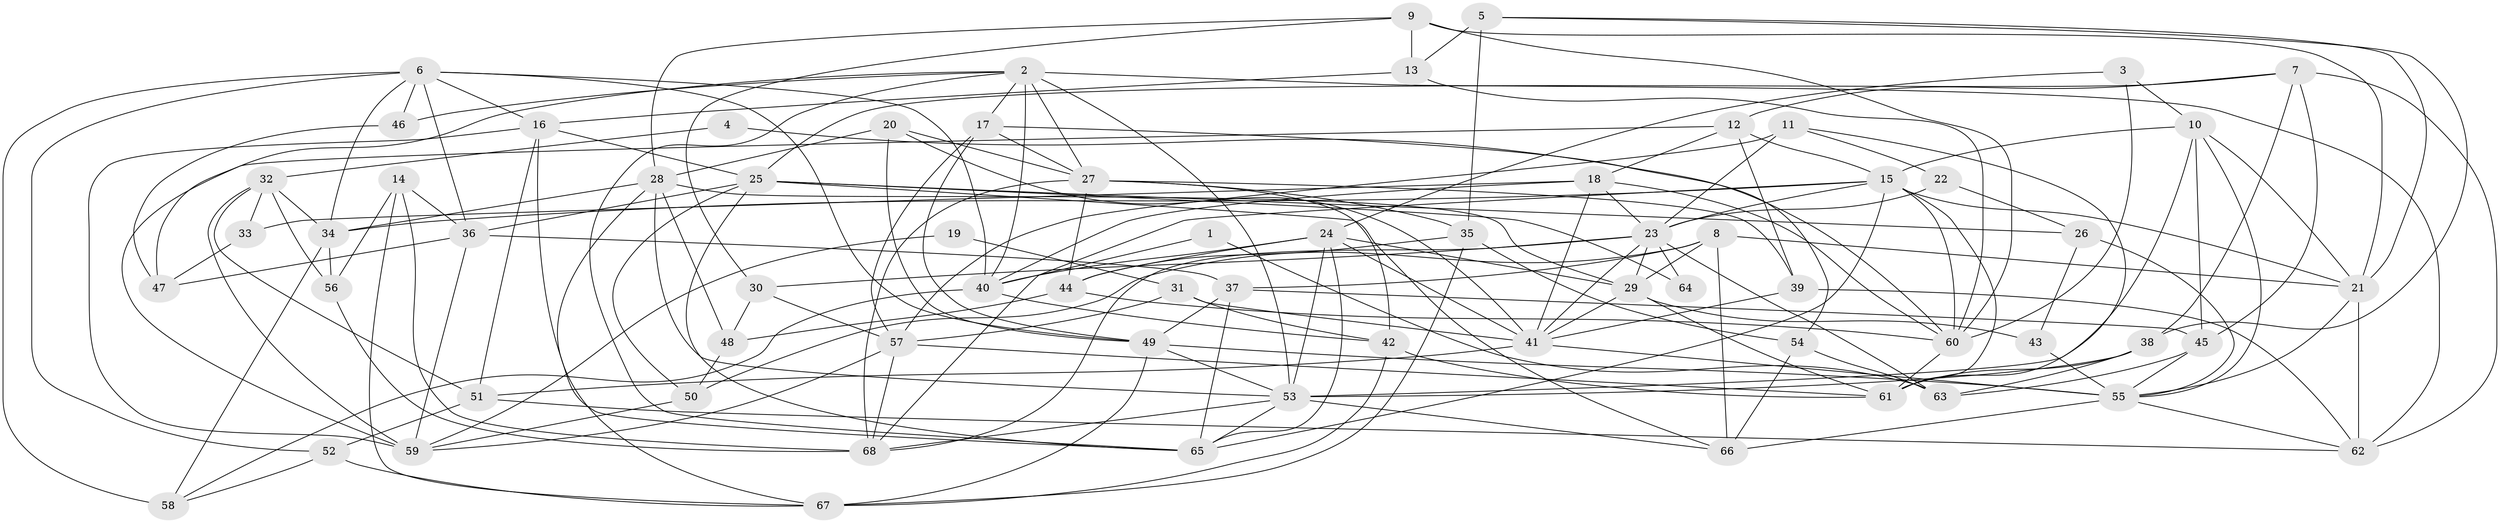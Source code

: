 // original degree distribution, {4: 0.362962962962963, 3: 0.2814814814814815, 2: 0.1037037037037037, 7: 0.05925925925925926, 8: 0.014814814814814815, 5: 0.1037037037037037, 6: 0.07407407407407407}
// Generated by graph-tools (version 1.1) at 2025/02/03/09/25 03:02:10]
// undirected, 68 vertices, 184 edges
graph export_dot {
graph [start="1"]
  node [color=gray90,style=filled];
  1;
  2;
  3;
  4;
  5;
  6;
  7;
  8;
  9;
  10;
  11;
  12;
  13;
  14;
  15;
  16;
  17;
  18;
  19;
  20;
  21;
  22;
  23;
  24;
  25;
  26;
  27;
  28;
  29;
  30;
  31;
  32;
  33;
  34;
  35;
  36;
  37;
  38;
  39;
  40;
  41;
  42;
  43;
  44;
  45;
  46;
  47;
  48;
  49;
  50;
  51;
  52;
  53;
  54;
  55;
  56;
  57;
  58;
  59;
  60;
  61;
  62;
  63;
  64;
  65;
  66;
  67;
  68;
  1 -- 40 [weight=1.0];
  1 -- 63 [weight=1.0];
  2 -- 17 [weight=1.0];
  2 -- 27 [weight=1.0];
  2 -- 40 [weight=1.0];
  2 -- 46 [weight=1.0];
  2 -- 47 [weight=1.0];
  2 -- 53 [weight=1.0];
  2 -- 62 [weight=2.0];
  2 -- 65 [weight=1.0];
  3 -- 10 [weight=1.0];
  3 -- 24 [weight=1.0];
  3 -- 60 [weight=2.0];
  4 -- 32 [weight=1.0];
  4 -- 60 [weight=1.0];
  5 -- 13 [weight=1.0];
  5 -- 21 [weight=1.0];
  5 -- 35 [weight=2.0];
  5 -- 38 [weight=1.0];
  6 -- 16 [weight=1.0];
  6 -- 34 [weight=1.0];
  6 -- 36 [weight=1.0];
  6 -- 40 [weight=1.0];
  6 -- 46 [weight=1.0];
  6 -- 49 [weight=1.0];
  6 -- 52 [weight=1.0];
  6 -- 58 [weight=1.0];
  7 -- 12 [weight=1.0];
  7 -- 25 [weight=1.0];
  7 -- 38 [weight=1.0];
  7 -- 45 [weight=1.0];
  7 -- 62 [weight=1.0];
  8 -- 21 [weight=2.0];
  8 -- 29 [weight=1.0];
  8 -- 37 [weight=1.0];
  8 -- 50 [weight=1.0];
  8 -- 66 [weight=1.0];
  9 -- 13 [weight=1.0];
  9 -- 21 [weight=1.0];
  9 -- 28 [weight=1.0];
  9 -- 30 [weight=1.0];
  9 -- 60 [weight=1.0];
  10 -- 15 [weight=1.0];
  10 -- 21 [weight=1.0];
  10 -- 45 [weight=1.0];
  10 -- 53 [weight=1.0];
  10 -- 55 [weight=1.0];
  11 -- 22 [weight=1.0];
  11 -- 23 [weight=1.0];
  11 -- 57 [weight=2.0];
  11 -- 61 [weight=1.0];
  12 -- 15 [weight=1.0];
  12 -- 18 [weight=1.0];
  12 -- 39 [weight=1.0];
  12 -- 59 [weight=1.0];
  13 -- 16 [weight=1.0];
  13 -- 60 [weight=1.0];
  14 -- 36 [weight=1.0];
  14 -- 56 [weight=1.0];
  14 -- 67 [weight=1.0];
  14 -- 68 [weight=2.0];
  15 -- 21 [weight=1.0];
  15 -- 23 [weight=1.0];
  15 -- 34 [weight=1.0];
  15 -- 60 [weight=1.0];
  15 -- 61 [weight=1.0];
  15 -- 65 [weight=1.0];
  15 -- 68 [weight=1.0];
  16 -- 25 [weight=1.0];
  16 -- 51 [weight=1.0];
  16 -- 59 [weight=1.0];
  16 -- 65 [weight=2.0];
  17 -- 27 [weight=1.0];
  17 -- 49 [weight=1.0];
  17 -- 54 [weight=1.0];
  17 -- 57 [weight=2.0];
  18 -- 23 [weight=1.0];
  18 -- 33 [weight=1.0];
  18 -- 40 [weight=1.0];
  18 -- 41 [weight=1.0];
  18 -- 60 [weight=1.0];
  19 -- 31 [weight=1.0];
  19 -- 59 [weight=1.0];
  20 -- 27 [weight=1.0];
  20 -- 28 [weight=1.0];
  20 -- 41 [weight=1.0];
  20 -- 49 [weight=1.0];
  21 -- 55 [weight=1.0];
  21 -- 62 [weight=2.0];
  22 -- 23 [weight=1.0];
  22 -- 26 [weight=1.0];
  23 -- 29 [weight=1.0];
  23 -- 30 [weight=1.0];
  23 -- 41 [weight=1.0];
  23 -- 63 [weight=1.0];
  23 -- 64 [weight=1.0];
  23 -- 68 [weight=1.0];
  24 -- 29 [weight=2.0];
  24 -- 40 [weight=1.0];
  24 -- 41 [weight=2.0];
  24 -- 44 [weight=1.0];
  24 -- 53 [weight=1.0];
  24 -- 65 [weight=1.0];
  25 -- 26 [weight=2.0];
  25 -- 36 [weight=1.0];
  25 -- 50 [weight=1.0];
  25 -- 64 [weight=1.0];
  25 -- 65 [weight=1.0];
  25 -- 66 [weight=1.0];
  26 -- 43 [weight=1.0];
  26 -- 55 [weight=1.0];
  27 -- 35 [weight=1.0];
  27 -- 39 [weight=1.0];
  27 -- 42 [weight=1.0];
  27 -- 44 [weight=1.0];
  27 -- 68 [weight=1.0];
  28 -- 29 [weight=1.0];
  28 -- 34 [weight=1.0];
  28 -- 48 [weight=1.0];
  28 -- 53 [weight=1.0];
  28 -- 67 [weight=1.0];
  29 -- 41 [weight=1.0];
  29 -- 43 [weight=2.0];
  29 -- 61 [weight=1.0];
  30 -- 48 [weight=1.0];
  30 -- 57 [weight=1.0];
  31 -- 41 [weight=1.0];
  31 -- 42 [weight=1.0];
  31 -- 57 [weight=1.0];
  32 -- 33 [weight=1.0];
  32 -- 34 [weight=1.0];
  32 -- 51 [weight=1.0];
  32 -- 56 [weight=1.0];
  32 -- 59 [weight=1.0];
  33 -- 47 [weight=1.0];
  34 -- 56 [weight=1.0];
  34 -- 58 [weight=1.0];
  35 -- 44 [weight=1.0];
  35 -- 54 [weight=1.0];
  35 -- 67 [weight=1.0];
  36 -- 37 [weight=2.0];
  36 -- 47 [weight=1.0];
  36 -- 59 [weight=1.0];
  37 -- 45 [weight=1.0];
  37 -- 49 [weight=1.0];
  37 -- 65 [weight=1.0];
  38 -- 53 [weight=1.0];
  38 -- 61 [weight=1.0];
  38 -- 63 [weight=1.0];
  39 -- 41 [weight=1.0];
  39 -- 62 [weight=2.0];
  40 -- 42 [weight=1.0];
  40 -- 58 [weight=1.0];
  41 -- 51 [weight=1.0];
  41 -- 55 [weight=2.0];
  42 -- 61 [weight=1.0];
  42 -- 67 [weight=1.0];
  43 -- 55 [weight=1.0];
  44 -- 48 [weight=1.0];
  44 -- 60 [weight=1.0];
  45 -- 55 [weight=1.0];
  45 -- 63 [weight=1.0];
  46 -- 47 [weight=1.0];
  48 -- 50 [weight=1.0];
  49 -- 53 [weight=1.0];
  49 -- 55 [weight=1.0];
  49 -- 67 [weight=1.0];
  50 -- 59 [weight=1.0];
  51 -- 52 [weight=2.0];
  51 -- 62 [weight=1.0];
  52 -- 58 [weight=1.0];
  52 -- 67 [weight=1.0];
  53 -- 65 [weight=1.0];
  53 -- 66 [weight=1.0];
  53 -- 68 [weight=1.0];
  54 -- 63 [weight=1.0];
  54 -- 66 [weight=1.0];
  55 -- 62 [weight=1.0];
  55 -- 66 [weight=1.0];
  56 -- 68 [weight=1.0];
  57 -- 59 [weight=1.0];
  57 -- 61 [weight=1.0];
  57 -- 68 [weight=1.0];
  60 -- 61 [weight=1.0];
}
